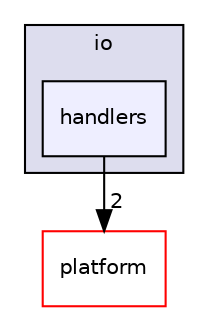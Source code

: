 digraph "bioexplorer/backend/plugins/Metabolism/plugin/io/handlers" {
  compound=true
  node [ fontsize="10", fontname="Helvetica"];
  edge [ labelfontsize="10", labelfontname="Helvetica"];
  subgraph clusterdir_40ec86f036ec5dd30a21af514b7f5214 {
    graph [ bgcolor="#ddddee", pencolor="black", label="io" fontname="Helvetica", fontsize="10", URL="dir_40ec86f036ec5dd30a21af514b7f5214.html"]
  dir_36c6ed3ad22180dd692cccc52c405634 [shape=box, label="handlers", style="filled", fillcolor="#eeeeff", pencolor="black", URL="dir_36c6ed3ad22180dd692cccc52c405634.html"];
  }
  dir_c5a52a81292cf9a5167198f4f346d6d9 [shape=box label="platform" fillcolor="white" style="filled" color="red" URL="dir_c5a52a81292cf9a5167198f4f346d6d9.html"];
  dir_36c6ed3ad22180dd692cccc52c405634->dir_c5a52a81292cf9a5167198f4f346d6d9 [headlabel="2", labeldistance=1.5 headhref="dir_000023_000061.html"];
}
